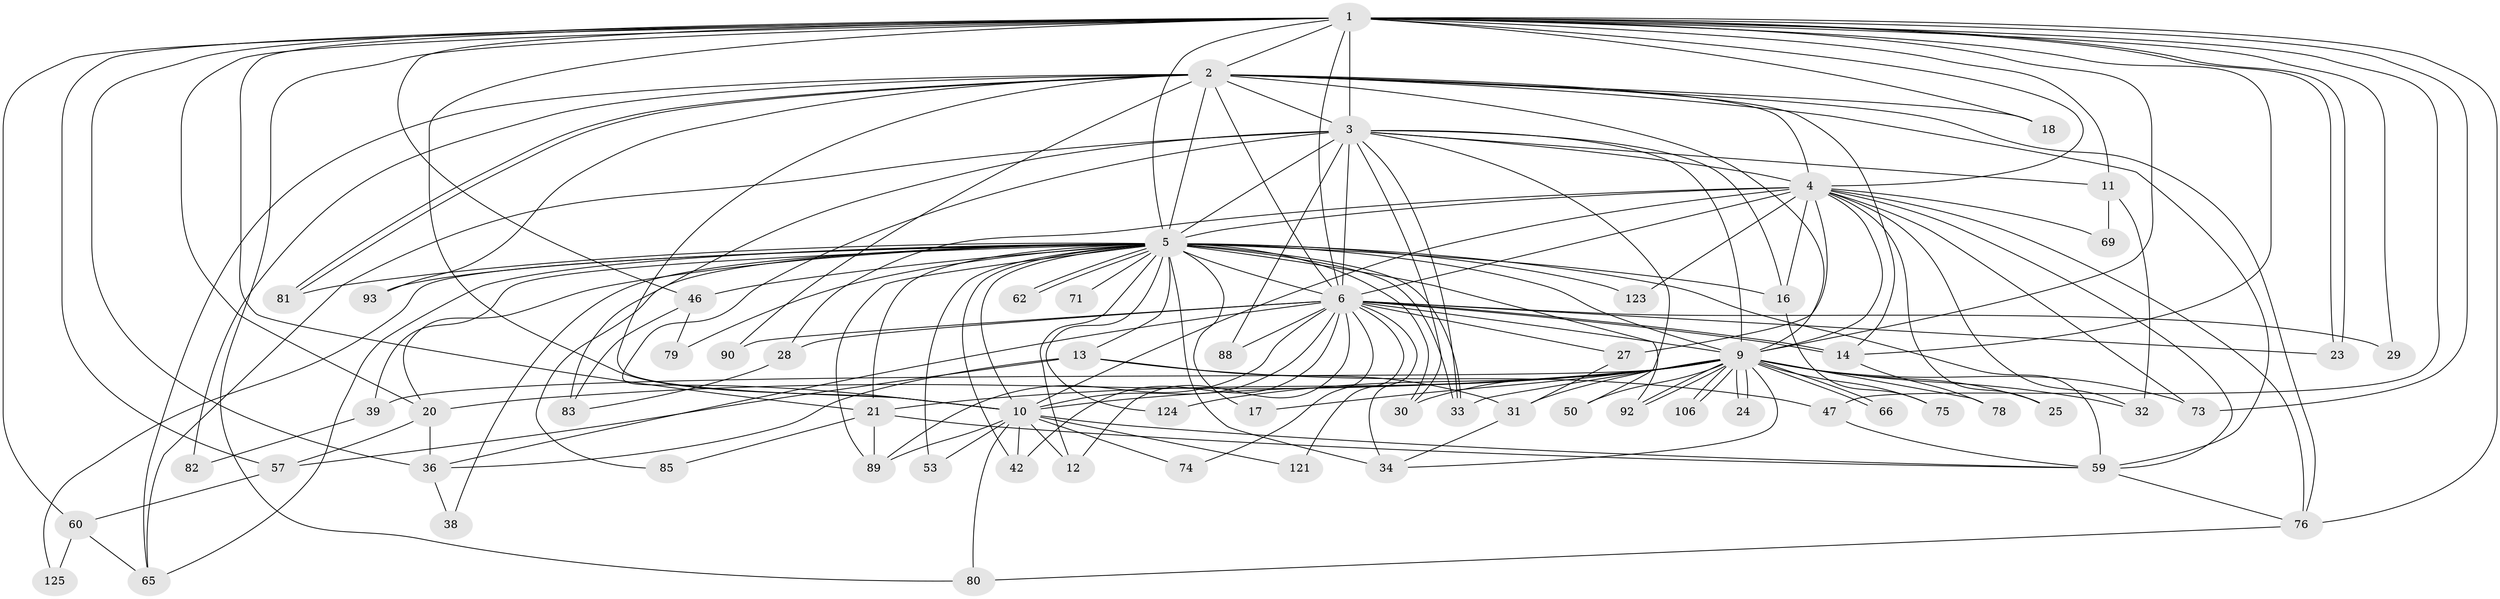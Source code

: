 // original degree distribution, {28: 0.023076923076923078, 23: 0.007692307692307693, 18: 0.007692307692307693, 17: 0.007692307692307693, 32: 0.007692307692307693, 15: 0.007692307692307693, 34: 0.007692307692307693, 22: 0.007692307692307693, 4: 0.13076923076923078, 6: 0.015384615384615385, 2: 0.5538461538461539, 5: 0.038461538461538464, 3: 0.17692307692307693, 7: 0.007692307692307693}
// Generated by graph-tools (version 1.1) at 2025/14/03/09/25 04:14:01]
// undirected, 65 vertices, 173 edges
graph export_dot {
graph [start="1"]
  node [color=gray90,style=filled];
  1;
  2 [super="+54"];
  3 [super="+22+112+120+113+7+19+15"];
  4 [super="+35"];
  5 [super="+8+68"];
  6;
  9 [super="+67"];
  10;
  11;
  12;
  13;
  14 [super="+26"];
  16;
  17;
  18;
  20 [super="+109+100"];
  21 [super="+40"];
  23 [super="+58+55"];
  24;
  25;
  27;
  28 [super="+126"];
  29;
  30;
  31 [super="+110"];
  32;
  33 [super="+87+115"];
  34 [super="+44"];
  36 [super="+102"];
  38;
  39;
  42 [super="+99+118"];
  46 [super="+51"];
  47 [super="+91"];
  50;
  53;
  57 [super="+61"];
  59 [super="+77+63"];
  60 [super="+86"];
  62;
  65 [super="+107"];
  66;
  69;
  71;
  73;
  74;
  75;
  76 [super="+128+84"];
  78;
  79;
  80 [super="+101"];
  81 [super="+105"];
  82;
  83;
  85;
  88;
  89 [super="+97"];
  90;
  92 [super="+98"];
  93;
  106;
  121;
  123;
  124;
  125;
  1 -- 2;
  1 -- 3 [weight=4];
  1 -- 4;
  1 -- 5 [weight=2];
  1 -- 6;
  1 -- 9;
  1 -- 10;
  1 -- 11;
  1 -- 18;
  1 -- 20;
  1 -- 21;
  1 -- 23 [weight=2];
  1 -- 23;
  1 -- 29;
  1 -- 36;
  1 -- 46;
  1 -- 47;
  1 -- 57;
  1 -- 60;
  1 -- 73;
  1 -- 80;
  1 -- 76;
  1 -- 14;
  2 -- 3 [weight=4];
  2 -- 4;
  2 -- 5 [weight=4];
  2 -- 6;
  2 -- 9;
  2 -- 10;
  2 -- 18;
  2 -- 59;
  2 -- 65;
  2 -- 76;
  2 -- 81;
  2 -- 81;
  2 -- 82;
  2 -- 90;
  2 -- 93;
  2 -- 14;
  3 -- 4 [weight=2];
  3 -- 5 [weight=6];
  3 -- 6 [weight=2];
  3 -- 9 [weight=3];
  3 -- 10 [weight=2];
  3 -- 88;
  3 -- 65;
  3 -- 33;
  3 -- 11;
  3 -- 16;
  3 -- 50;
  3 -- 83;
  3 -- 30;
  4 -- 5 [weight=3];
  4 -- 6;
  4 -- 9;
  4 -- 10 [weight=3];
  4 -- 16;
  4 -- 25;
  4 -- 27;
  4 -- 28;
  4 -- 32;
  4 -- 59;
  4 -- 123;
  4 -- 69;
  4 -- 73;
  4 -- 76;
  5 -- 6 [weight=6];
  5 -- 9 [weight=3];
  5 -- 10 [weight=5];
  5 -- 16;
  5 -- 33;
  5 -- 33;
  5 -- 38;
  5 -- 39;
  5 -- 46 [weight=2];
  5 -- 53;
  5 -- 62;
  5 -- 62;
  5 -- 65 [weight=2];
  5 -- 79;
  5 -- 93;
  5 -- 123;
  5 -- 124;
  5 -- 125;
  5 -- 20;
  5 -- 89;
  5 -- 81;
  5 -- 59;
  5 -- 71;
  5 -- 12 [weight=2];
  5 -- 13;
  5 -- 17;
  5 -- 85;
  5 -- 92 [weight=2];
  5 -- 30;
  5 -- 34;
  5 -- 42 [weight=2];
  5 -- 21;
  6 -- 9;
  6 -- 10;
  6 -- 12;
  6 -- 14;
  6 -- 14;
  6 -- 27;
  6 -- 28;
  6 -- 29;
  6 -- 36;
  6 -- 74;
  6 -- 88;
  6 -- 89;
  6 -- 90;
  6 -- 121;
  6 -- 42;
  6 -- 23;
  6 -- 34;
  9 -- 10;
  9 -- 17;
  9 -- 20;
  9 -- 21;
  9 -- 24;
  9 -- 24;
  9 -- 25;
  9 -- 30;
  9 -- 31;
  9 -- 34;
  9 -- 39;
  9 -- 50;
  9 -- 66;
  9 -- 66;
  9 -- 73;
  9 -- 75;
  9 -- 78;
  9 -- 92;
  9 -- 92;
  9 -- 106;
  9 -- 106;
  9 -- 124;
  9 -- 33;
  9 -- 32;
  10 -- 12;
  10 -- 53;
  10 -- 74;
  10 -- 80;
  10 -- 89;
  10 -- 121;
  10 -- 42;
  10 -- 59;
  11 -- 32;
  11 -- 69;
  13 -- 47;
  13 -- 57;
  13 -- 36;
  13 -- 31;
  14 -- 78;
  16 -- 75;
  20 -- 36;
  20 -- 57;
  21 -- 85;
  21 -- 59;
  21 -- 89;
  27 -- 31;
  28 -- 83;
  31 -- 34;
  36 -- 38;
  39 -- 82;
  46 -- 79;
  46 -- 83;
  47 -- 59;
  57 -- 60;
  59 -- 76;
  60 -- 65;
  60 -- 125;
  76 -- 80;
}
